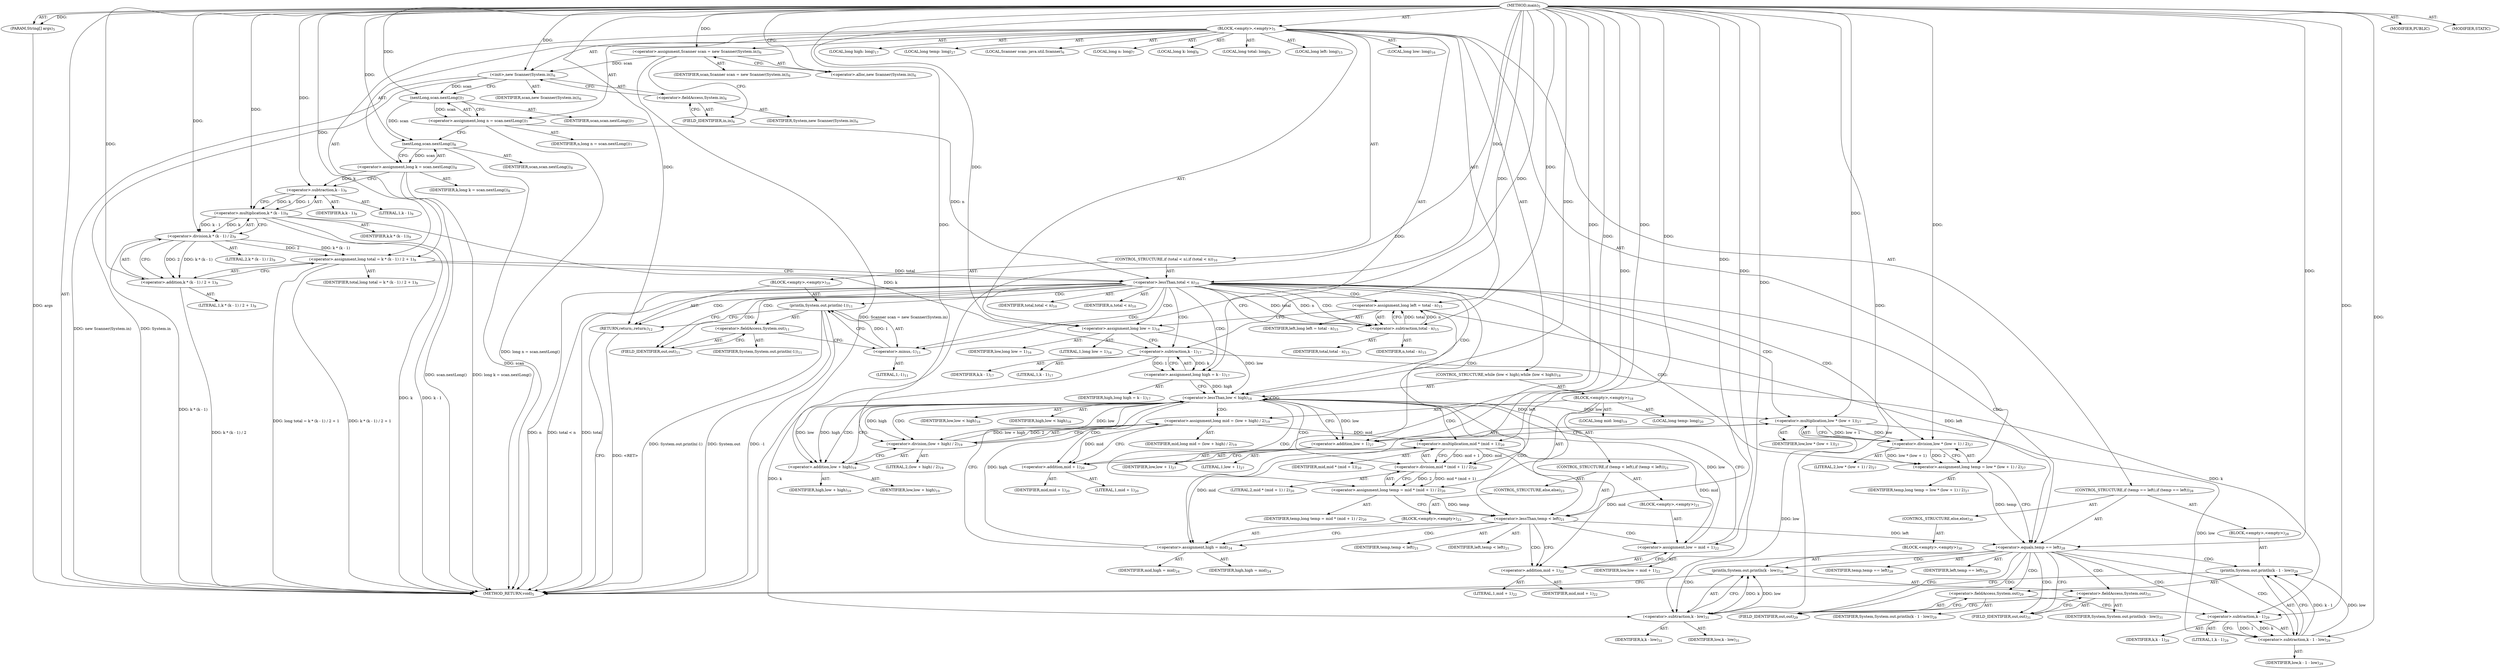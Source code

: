 digraph "main" {  
"19" [label = <(METHOD,main)<SUB>5</SUB>> ]
"20" [label = <(PARAM,String[] args)<SUB>5</SUB>> ]
"21" [label = <(BLOCK,&lt;empty&gt;,&lt;empty&gt;)<SUB>5</SUB>> ]
"4" [label = <(LOCAL,Scanner scan: java.util.Scanner)<SUB>6</SUB>> ]
"22" [label = <(&lt;operator&gt;.assignment,Scanner scan = new Scanner(System.in))<SUB>6</SUB>> ]
"23" [label = <(IDENTIFIER,scan,Scanner scan = new Scanner(System.in))<SUB>6</SUB>> ]
"24" [label = <(&lt;operator&gt;.alloc,new Scanner(System.in))<SUB>6</SUB>> ]
"25" [label = <(&lt;init&gt;,new Scanner(System.in))<SUB>6</SUB>> ]
"3" [label = <(IDENTIFIER,scan,new Scanner(System.in))<SUB>6</SUB>> ]
"26" [label = <(&lt;operator&gt;.fieldAccess,System.in)<SUB>6</SUB>> ]
"27" [label = <(IDENTIFIER,System,new Scanner(System.in))<SUB>6</SUB>> ]
"28" [label = <(FIELD_IDENTIFIER,in,in)<SUB>6</SUB>> ]
"29" [label = <(LOCAL,long n: long)<SUB>7</SUB>> ]
"30" [label = <(&lt;operator&gt;.assignment,long n = scan.nextLong())<SUB>7</SUB>> ]
"31" [label = <(IDENTIFIER,n,long n = scan.nextLong())<SUB>7</SUB>> ]
"32" [label = <(nextLong,scan.nextLong())<SUB>7</SUB>> ]
"33" [label = <(IDENTIFIER,scan,scan.nextLong())<SUB>7</SUB>> ]
"34" [label = <(LOCAL,long k: long)<SUB>8</SUB>> ]
"35" [label = <(&lt;operator&gt;.assignment,long k = scan.nextLong())<SUB>8</SUB>> ]
"36" [label = <(IDENTIFIER,k,long k = scan.nextLong())<SUB>8</SUB>> ]
"37" [label = <(nextLong,scan.nextLong())<SUB>8</SUB>> ]
"38" [label = <(IDENTIFIER,scan,scan.nextLong())<SUB>8</SUB>> ]
"39" [label = <(LOCAL,long total: long)<SUB>9</SUB>> ]
"40" [label = <(&lt;operator&gt;.assignment,long total = k * (k - 1) / 2 + 1)<SUB>9</SUB>> ]
"41" [label = <(IDENTIFIER,total,long total = k * (k - 1) / 2 + 1)<SUB>9</SUB>> ]
"42" [label = <(&lt;operator&gt;.addition,k * (k - 1) / 2 + 1)<SUB>9</SUB>> ]
"43" [label = <(&lt;operator&gt;.division,k * (k - 1) / 2)<SUB>9</SUB>> ]
"44" [label = <(&lt;operator&gt;.multiplication,k * (k - 1))<SUB>9</SUB>> ]
"45" [label = <(IDENTIFIER,k,k * (k - 1))<SUB>9</SUB>> ]
"46" [label = <(&lt;operator&gt;.subtraction,k - 1)<SUB>9</SUB>> ]
"47" [label = <(IDENTIFIER,k,k - 1)<SUB>9</SUB>> ]
"48" [label = <(LITERAL,1,k - 1)<SUB>9</SUB>> ]
"49" [label = <(LITERAL,2,k * (k - 1) / 2)<SUB>9</SUB>> ]
"50" [label = <(LITERAL,1,k * (k - 1) / 2 + 1)<SUB>9</SUB>> ]
"51" [label = <(CONTROL_STRUCTURE,if (total &lt; n),if (total &lt; n))<SUB>10</SUB>> ]
"52" [label = <(&lt;operator&gt;.lessThan,total &lt; n)<SUB>10</SUB>> ]
"53" [label = <(IDENTIFIER,total,total &lt; n)<SUB>10</SUB>> ]
"54" [label = <(IDENTIFIER,n,total &lt; n)<SUB>10</SUB>> ]
"55" [label = <(BLOCK,&lt;empty&gt;,&lt;empty&gt;)<SUB>10</SUB>> ]
"56" [label = <(println,System.out.println(-1))<SUB>11</SUB>> ]
"57" [label = <(&lt;operator&gt;.fieldAccess,System.out)<SUB>11</SUB>> ]
"58" [label = <(IDENTIFIER,System,System.out.println(-1))<SUB>11</SUB>> ]
"59" [label = <(FIELD_IDENTIFIER,out,out)<SUB>11</SUB>> ]
"60" [label = <(&lt;operator&gt;.minus,-1)<SUB>11</SUB>> ]
"61" [label = <(LITERAL,1,-1)<SUB>11</SUB>> ]
"62" [label = <(RETURN,return;,return;)<SUB>12</SUB>> ]
"63" [label = <(LOCAL,long left: long)<SUB>15</SUB>> ]
"64" [label = <(&lt;operator&gt;.assignment,long left = total - n)<SUB>15</SUB>> ]
"65" [label = <(IDENTIFIER,left,long left = total - n)<SUB>15</SUB>> ]
"66" [label = <(&lt;operator&gt;.subtraction,total - n)<SUB>15</SUB>> ]
"67" [label = <(IDENTIFIER,total,total - n)<SUB>15</SUB>> ]
"68" [label = <(IDENTIFIER,n,total - n)<SUB>15</SUB>> ]
"69" [label = <(LOCAL,long low: long)<SUB>16</SUB>> ]
"70" [label = <(&lt;operator&gt;.assignment,long low = 1)<SUB>16</SUB>> ]
"71" [label = <(IDENTIFIER,low,long low = 1)<SUB>16</SUB>> ]
"72" [label = <(LITERAL,1,long low = 1)<SUB>16</SUB>> ]
"73" [label = <(LOCAL,long high: long)<SUB>17</SUB>> ]
"74" [label = <(&lt;operator&gt;.assignment,long high = k - 1)<SUB>17</SUB>> ]
"75" [label = <(IDENTIFIER,high,long high = k - 1)<SUB>17</SUB>> ]
"76" [label = <(&lt;operator&gt;.subtraction,k - 1)<SUB>17</SUB>> ]
"77" [label = <(IDENTIFIER,k,k - 1)<SUB>17</SUB>> ]
"78" [label = <(LITERAL,1,k - 1)<SUB>17</SUB>> ]
"79" [label = <(CONTROL_STRUCTURE,while (low &lt; high),while (low &lt; high))<SUB>18</SUB>> ]
"80" [label = <(&lt;operator&gt;.lessThan,low &lt; high)<SUB>18</SUB>> ]
"81" [label = <(IDENTIFIER,low,low &lt; high)<SUB>18</SUB>> ]
"82" [label = <(IDENTIFIER,high,low &lt; high)<SUB>18</SUB>> ]
"83" [label = <(BLOCK,&lt;empty&gt;,&lt;empty&gt;)<SUB>18</SUB>> ]
"84" [label = <(LOCAL,long mid: long)<SUB>19</SUB>> ]
"85" [label = <(&lt;operator&gt;.assignment,long mid = (low + high) / 2)<SUB>19</SUB>> ]
"86" [label = <(IDENTIFIER,mid,long mid = (low + high) / 2)<SUB>19</SUB>> ]
"87" [label = <(&lt;operator&gt;.division,(low + high) / 2)<SUB>19</SUB>> ]
"88" [label = <(&lt;operator&gt;.addition,low + high)<SUB>19</SUB>> ]
"89" [label = <(IDENTIFIER,low,low + high)<SUB>19</SUB>> ]
"90" [label = <(IDENTIFIER,high,low + high)<SUB>19</SUB>> ]
"91" [label = <(LITERAL,2,(low + high) / 2)<SUB>19</SUB>> ]
"92" [label = <(LOCAL,long temp: long)<SUB>20</SUB>> ]
"93" [label = <(&lt;operator&gt;.assignment,long temp = mid * (mid + 1) / 2)<SUB>20</SUB>> ]
"94" [label = <(IDENTIFIER,temp,long temp = mid * (mid + 1) / 2)<SUB>20</SUB>> ]
"95" [label = <(&lt;operator&gt;.division,mid * (mid + 1) / 2)<SUB>20</SUB>> ]
"96" [label = <(&lt;operator&gt;.multiplication,mid * (mid + 1))<SUB>20</SUB>> ]
"97" [label = <(IDENTIFIER,mid,mid * (mid + 1))<SUB>20</SUB>> ]
"98" [label = <(&lt;operator&gt;.addition,mid + 1)<SUB>20</SUB>> ]
"99" [label = <(IDENTIFIER,mid,mid + 1)<SUB>20</SUB>> ]
"100" [label = <(LITERAL,1,mid + 1)<SUB>20</SUB>> ]
"101" [label = <(LITERAL,2,mid * (mid + 1) / 2)<SUB>20</SUB>> ]
"102" [label = <(CONTROL_STRUCTURE,if (temp &lt; left),if (temp &lt; left))<SUB>21</SUB>> ]
"103" [label = <(&lt;operator&gt;.lessThan,temp &lt; left)<SUB>21</SUB>> ]
"104" [label = <(IDENTIFIER,temp,temp &lt; left)<SUB>21</SUB>> ]
"105" [label = <(IDENTIFIER,left,temp &lt; left)<SUB>21</SUB>> ]
"106" [label = <(BLOCK,&lt;empty&gt;,&lt;empty&gt;)<SUB>21</SUB>> ]
"107" [label = <(&lt;operator&gt;.assignment,low = mid + 1)<SUB>22</SUB>> ]
"108" [label = <(IDENTIFIER,low,low = mid + 1)<SUB>22</SUB>> ]
"109" [label = <(&lt;operator&gt;.addition,mid + 1)<SUB>22</SUB>> ]
"110" [label = <(IDENTIFIER,mid,mid + 1)<SUB>22</SUB>> ]
"111" [label = <(LITERAL,1,mid + 1)<SUB>22</SUB>> ]
"112" [label = <(CONTROL_STRUCTURE,else,else)<SUB>23</SUB>> ]
"113" [label = <(BLOCK,&lt;empty&gt;,&lt;empty&gt;)<SUB>23</SUB>> ]
"114" [label = <(&lt;operator&gt;.assignment,high = mid)<SUB>24</SUB>> ]
"115" [label = <(IDENTIFIER,high,high = mid)<SUB>24</SUB>> ]
"116" [label = <(IDENTIFIER,mid,high = mid)<SUB>24</SUB>> ]
"117" [label = <(LOCAL,long temp: long)<SUB>27</SUB>> ]
"118" [label = <(&lt;operator&gt;.assignment,long temp = low * (low + 1) / 2)<SUB>27</SUB>> ]
"119" [label = <(IDENTIFIER,temp,long temp = low * (low + 1) / 2)<SUB>27</SUB>> ]
"120" [label = <(&lt;operator&gt;.division,low * (low + 1) / 2)<SUB>27</SUB>> ]
"121" [label = <(&lt;operator&gt;.multiplication,low * (low + 1))<SUB>27</SUB>> ]
"122" [label = <(IDENTIFIER,low,low * (low + 1))<SUB>27</SUB>> ]
"123" [label = <(&lt;operator&gt;.addition,low + 1)<SUB>27</SUB>> ]
"124" [label = <(IDENTIFIER,low,low + 1)<SUB>27</SUB>> ]
"125" [label = <(LITERAL,1,low + 1)<SUB>27</SUB>> ]
"126" [label = <(LITERAL,2,low * (low + 1) / 2)<SUB>27</SUB>> ]
"127" [label = <(CONTROL_STRUCTURE,if (temp == left),if (temp == left))<SUB>28</SUB>> ]
"128" [label = <(&lt;operator&gt;.equals,temp == left)<SUB>28</SUB>> ]
"129" [label = <(IDENTIFIER,temp,temp == left)<SUB>28</SUB>> ]
"130" [label = <(IDENTIFIER,left,temp == left)<SUB>28</SUB>> ]
"131" [label = <(BLOCK,&lt;empty&gt;,&lt;empty&gt;)<SUB>28</SUB>> ]
"132" [label = <(println,System.out.println(k - 1 - low))<SUB>29</SUB>> ]
"133" [label = <(&lt;operator&gt;.fieldAccess,System.out)<SUB>29</SUB>> ]
"134" [label = <(IDENTIFIER,System,System.out.println(k - 1 - low))<SUB>29</SUB>> ]
"135" [label = <(FIELD_IDENTIFIER,out,out)<SUB>29</SUB>> ]
"136" [label = <(&lt;operator&gt;.subtraction,k - 1 - low)<SUB>29</SUB>> ]
"137" [label = <(&lt;operator&gt;.subtraction,k - 1)<SUB>29</SUB>> ]
"138" [label = <(IDENTIFIER,k,k - 1)<SUB>29</SUB>> ]
"139" [label = <(LITERAL,1,k - 1)<SUB>29</SUB>> ]
"140" [label = <(IDENTIFIER,low,k - 1 - low)<SUB>29</SUB>> ]
"141" [label = <(CONTROL_STRUCTURE,else,else)<SUB>30</SUB>> ]
"142" [label = <(BLOCK,&lt;empty&gt;,&lt;empty&gt;)<SUB>30</SUB>> ]
"143" [label = <(println,System.out.println(k - low))<SUB>31</SUB>> ]
"144" [label = <(&lt;operator&gt;.fieldAccess,System.out)<SUB>31</SUB>> ]
"145" [label = <(IDENTIFIER,System,System.out.println(k - low))<SUB>31</SUB>> ]
"146" [label = <(FIELD_IDENTIFIER,out,out)<SUB>31</SUB>> ]
"147" [label = <(&lt;operator&gt;.subtraction,k - low)<SUB>31</SUB>> ]
"148" [label = <(IDENTIFIER,k,k - low)<SUB>31</SUB>> ]
"149" [label = <(IDENTIFIER,low,k - low)<SUB>31</SUB>> ]
"150" [label = <(MODIFIER,PUBLIC)> ]
"151" [label = <(MODIFIER,STATIC)> ]
"152" [label = <(METHOD_RETURN,void)<SUB>5</SUB>> ]
  "19" -> "20"  [ label = "AST: "] 
  "19" -> "21"  [ label = "AST: "] 
  "19" -> "150"  [ label = "AST: "] 
  "19" -> "151"  [ label = "AST: "] 
  "19" -> "152"  [ label = "AST: "] 
  "21" -> "4"  [ label = "AST: "] 
  "21" -> "22"  [ label = "AST: "] 
  "21" -> "25"  [ label = "AST: "] 
  "21" -> "29"  [ label = "AST: "] 
  "21" -> "30"  [ label = "AST: "] 
  "21" -> "34"  [ label = "AST: "] 
  "21" -> "35"  [ label = "AST: "] 
  "21" -> "39"  [ label = "AST: "] 
  "21" -> "40"  [ label = "AST: "] 
  "21" -> "51"  [ label = "AST: "] 
  "21" -> "63"  [ label = "AST: "] 
  "21" -> "64"  [ label = "AST: "] 
  "21" -> "69"  [ label = "AST: "] 
  "21" -> "70"  [ label = "AST: "] 
  "21" -> "73"  [ label = "AST: "] 
  "21" -> "74"  [ label = "AST: "] 
  "21" -> "79"  [ label = "AST: "] 
  "21" -> "117"  [ label = "AST: "] 
  "21" -> "118"  [ label = "AST: "] 
  "21" -> "127"  [ label = "AST: "] 
  "22" -> "23"  [ label = "AST: "] 
  "22" -> "24"  [ label = "AST: "] 
  "25" -> "3"  [ label = "AST: "] 
  "25" -> "26"  [ label = "AST: "] 
  "26" -> "27"  [ label = "AST: "] 
  "26" -> "28"  [ label = "AST: "] 
  "30" -> "31"  [ label = "AST: "] 
  "30" -> "32"  [ label = "AST: "] 
  "32" -> "33"  [ label = "AST: "] 
  "35" -> "36"  [ label = "AST: "] 
  "35" -> "37"  [ label = "AST: "] 
  "37" -> "38"  [ label = "AST: "] 
  "40" -> "41"  [ label = "AST: "] 
  "40" -> "42"  [ label = "AST: "] 
  "42" -> "43"  [ label = "AST: "] 
  "42" -> "50"  [ label = "AST: "] 
  "43" -> "44"  [ label = "AST: "] 
  "43" -> "49"  [ label = "AST: "] 
  "44" -> "45"  [ label = "AST: "] 
  "44" -> "46"  [ label = "AST: "] 
  "46" -> "47"  [ label = "AST: "] 
  "46" -> "48"  [ label = "AST: "] 
  "51" -> "52"  [ label = "AST: "] 
  "51" -> "55"  [ label = "AST: "] 
  "52" -> "53"  [ label = "AST: "] 
  "52" -> "54"  [ label = "AST: "] 
  "55" -> "56"  [ label = "AST: "] 
  "55" -> "62"  [ label = "AST: "] 
  "56" -> "57"  [ label = "AST: "] 
  "56" -> "60"  [ label = "AST: "] 
  "57" -> "58"  [ label = "AST: "] 
  "57" -> "59"  [ label = "AST: "] 
  "60" -> "61"  [ label = "AST: "] 
  "64" -> "65"  [ label = "AST: "] 
  "64" -> "66"  [ label = "AST: "] 
  "66" -> "67"  [ label = "AST: "] 
  "66" -> "68"  [ label = "AST: "] 
  "70" -> "71"  [ label = "AST: "] 
  "70" -> "72"  [ label = "AST: "] 
  "74" -> "75"  [ label = "AST: "] 
  "74" -> "76"  [ label = "AST: "] 
  "76" -> "77"  [ label = "AST: "] 
  "76" -> "78"  [ label = "AST: "] 
  "79" -> "80"  [ label = "AST: "] 
  "79" -> "83"  [ label = "AST: "] 
  "80" -> "81"  [ label = "AST: "] 
  "80" -> "82"  [ label = "AST: "] 
  "83" -> "84"  [ label = "AST: "] 
  "83" -> "85"  [ label = "AST: "] 
  "83" -> "92"  [ label = "AST: "] 
  "83" -> "93"  [ label = "AST: "] 
  "83" -> "102"  [ label = "AST: "] 
  "85" -> "86"  [ label = "AST: "] 
  "85" -> "87"  [ label = "AST: "] 
  "87" -> "88"  [ label = "AST: "] 
  "87" -> "91"  [ label = "AST: "] 
  "88" -> "89"  [ label = "AST: "] 
  "88" -> "90"  [ label = "AST: "] 
  "93" -> "94"  [ label = "AST: "] 
  "93" -> "95"  [ label = "AST: "] 
  "95" -> "96"  [ label = "AST: "] 
  "95" -> "101"  [ label = "AST: "] 
  "96" -> "97"  [ label = "AST: "] 
  "96" -> "98"  [ label = "AST: "] 
  "98" -> "99"  [ label = "AST: "] 
  "98" -> "100"  [ label = "AST: "] 
  "102" -> "103"  [ label = "AST: "] 
  "102" -> "106"  [ label = "AST: "] 
  "102" -> "112"  [ label = "AST: "] 
  "103" -> "104"  [ label = "AST: "] 
  "103" -> "105"  [ label = "AST: "] 
  "106" -> "107"  [ label = "AST: "] 
  "107" -> "108"  [ label = "AST: "] 
  "107" -> "109"  [ label = "AST: "] 
  "109" -> "110"  [ label = "AST: "] 
  "109" -> "111"  [ label = "AST: "] 
  "112" -> "113"  [ label = "AST: "] 
  "113" -> "114"  [ label = "AST: "] 
  "114" -> "115"  [ label = "AST: "] 
  "114" -> "116"  [ label = "AST: "] 
  "118" -> "119"  [ label = "AST: "] 
  "118" -> "120"  [ label = "AST: "] 
  "120" -> "121"  [ label = "AST: "] 
  "120" -> "126"  [ label = "AST: "] 
  "121" -> "122"  [ label = "AST: "] 
  "121" -> "123"  [ label = "AST: "] 
  "123" -> "124"  [ label = "AST: "] 
  "123" -> "125"  [ label = "AST: "] 
  "127" -> "128"  [ label = "AST: "] 
  "127" -> "131"  [ label = "AST: "] 
  "127" -> "141"  [ label = "AST: "] 
  "128" -> "129"  [ label = "AST: "] 
  "128" -> "130"  [ label = "AST: "] 
  "131" -> "132"  [ label = "AST: "] 
  "132" -> "133"  [ label = "AST: "] 
  "132" -> "136"  [ label = "AST: "] 
  "133" -> "134"  [ label = "AST: "] 
  "133" -> "135"  [ label = "AST: "] 
  "136" -> "137"  [ label = "AST: "] 
  "136" -> "140"  [ label = "AST: "] 
  "137" -> "138"  [ label = "AST: "] 
  "137" -> "139"  [ label = "AST: "] 
  "141" -> "142"  [ label = "AST: "] 
  "142" -> "143"  [ label = "AST: "] 
  "143" -> "144"  [ label = "AST: "] 
  "143" -> "147"  [ label = "AST: "] 
  "144" -> "145"  [ label = "AST: "] 
  "144" -> "146"  [ label = "AST: "] 
  "147" -> "148"  [ label = "AST: "] 
  "147" -> "149"  [ label = "AST: "] 
  "22" -> "28"  [ label = "CFG: "] 
  "25" -> "32"  [ label = "CFG: "] 
  "30" -> "37"  [ label = "CFG: "] 
  "35" -> "46"  [ label = "CFG: "] 
  "40" -> "52"  [ label = "CFG: "] 
  "64" -> "70"  [ label = "CFG: "] 
  "70" -> "76"  [ label = "CFG: "] 
  "74" -> "80"  [ label = "CFG: "] 
  "118" -> "128"  [ label = "CFG: "] 
  "24" -> "22"  [ label = "CFG: "] 
  "26" -> "25"  [ label = "CFG: "] 
  "32" -> "30"  [ label = "CFG: "] 
  "37" -> "35"  [ label = "CFG: "] 
  "42" -> "40"  [ label = "CFG: "] 
  "52" -> "59"  [ label = "CFG: "] 
  "52" -> "66"  [ label = "CFG: "] 
  "66" -> "64"  [ label = "CFG: "] 
  "76" -> "74"  [ label = "CFG: "] 
  "80" -> "88"  [ label = "CFG: "] 
  "80" -> "123"  [ label = "CFG: "] 
  "120" -> "118"  [ label = "CFG: "] 
  "128" -> "135"  [ label = "CFG: "] 
  "128" -> "146"  [ label = "CFG: "] 
  "28" -> "26"  [ label = "CFG: "] 
  "43" -> "42"  [ label = "CFG: "] 
  "56" -> "62"  [ label = "CFG: "] 
  "62" -> "152"  [ label = "CFG: "] 
  "85" -> "98"  [ label = "CFG: "] 
  "93" -> "103"  [ label = "CFG: "] 
  "121" -> "120"  [ label = "CFG: "] 
  "132" -> "152"  [ label = "CFG: "] 
  "44" -> "43"  [ label = "CFG: "] 
  "57" -> "60"  [ label = "CFG: "] 
  "60" -> "56"  [ label = "CFG: "] 
  "87" -> "85"  [ label = "CFG: "] 
  "95" -> "93"  [ label = "CFG: "] 
  "103" -> "109"  [ label = "CFG: "] 
  "103" -> "114"  [ label = "CFG: "] 
  "123" -> "121"  [ label = "CFG: "] 
  "133" -> "137"  [ label = "CFG: "] 
  "136" -> "132"  [ label = "CFG: "] 
  "143" -> "152"  [ label = "CFG: "] 
  "46" -> "44"  [ label = "CFG: "] 
  "59" -> "57"  [ label = "CFG: "] 
  "88" -> "87"  [ label = "CFG: "] 
  "96" -> "95"  [ label = "CFG: "] 
  "107" -> "80"  [ label = "CFG: "] 
  "135" -> "133"  [ label = "CFG: "] 
  "137" -> "136"  [ label = "CFG: "] 
  "144" -> "147"  [ label = "CFG: "] 
  "147" -> "143"  [ label = "CFG: "] 
  "98" -> "96"  [ label = "CFG: "] 
  "109" -> "107"  [ label = "CFG: "] 
  "114" -> "80"  [ label = "CFG: "] 
  "146" -> "144"  [ label = "CFG: "] 
  "19" -> "24"  [ label = "CFG: "] 
  "62" -> "152"  [ label = "DDG: &lt;RET&gt;"] 
  "20" -> "152"  [ label = "DDG: args"] 
  "22" -> "152"  [ label = "DDG: Scanner scan = new Scanner(System.in)"] 
  "25" -> "152"  [ label = "DDG: System.in"] 
  "25" -> "152"  [ label = "DDG: new Scanner(System.in)"] 
  "30" -> "152"  [ label = "DDG: long n = scan.nextLong()"] 
  "37" -> "152"  [ label = "DDG: scan"] 
  "35" -> "152"  [ label = "DDG: scan.nextLong()"] 
  "35" -> "152"  [ label = "DDG: long k = scan.nextLong()"] 
  "44" -> "152"  [ label = "DDG: k"] 
  "44" -> "152"  [ label = "DDG: k - 1"] 
  "43" -> "152"  [ label = "DDG: k * (k - 1)"] 
  "42" -> "152"  [ label = "DDG: k * (k - 1) / 2"] 
  "40" -> "152"  [ label = "DDG: k * (k - 1) / 2 + 1"] 
  "40" -> "152"  [ label = "DDG: long total = k * (k - 1) / 2 + 1"] 
  "52" -> "152"  [ label = "DDG: total"] 
  "52" -> "152"  [ label = "DDG: n"] 
  "52" -> "152"  [ label = "DDG: total &lt; n"] 
  "56" -> "152"  [ label = "DDG: System.out"] 
  "56" -> "152"  [ label = "DDG: -1"] 
  "56" -> "152"  [ label = "DDG: System.out.println(-1)"] 
  "19" -> "20"  [ label = "DDG: "] 
  "19" -> "22"  [ label = "DDG: "] 
  "32" -> "30"  [ label = "DDG: scan"] 
  "37" -> "35"  [ label = "DDG: scan"] 
  "43" -> "40"  [ label = "DDG: k * (k - 1)"] 
  "43" -> "40"  [ label = "DDG: 2"] 
  "19" -> "40"  [ label = "DDG: "] 
  "66" -> "64"  [ label = "DDG: total"] 
  "66" -> "64"  [ label = "DDG: n"] 
  "19" -> "70"  [ label = "DDG: "] 
  "76" -> "74"  [ label = "DDG: k"] 
  "76" -> "74"  [ label = "DDG: 1"] 
  "120" -> "118"  [ label = "DDG: low * (low + 1)"] 
  "120" -> "118"  [ label = "DDG: 2"] 
  "22" -> "25"  [ label = "DDG: scan"] 
  "19" -> "25"  [ label = "DDG: "] 
  "25" -> "32"  [ label = "DDG: scan"] 
  "19" -> "32"  [ label = "DDG: "] 
  "32" -> "37"  [ label = "DDG: scan"] 
  "19" -> "37"  [ label = "DDG: "] 
  "43" -> "42"  [ label = "DDG: k * (k - 1)"] 
  "43" -> "42"  [ label = "DDG: 2"] 
  "19" -> "42"  [ label = "DDG: "] 
  "40" -> "52"  [ label = "DDG: total"] 
  "19" -> "52"  [ label = "DDG: "] 
  "30" -> "52"  [ label = "DDG: n"] 
  "19" -> "62"  [ label = "DDG: "] 
  "52" -> "66"  [ label = "DDG: total"] 
  "19" -> "66"  [ label = "DDG: "] 
  "52" -> "66"  [ label = "DDG: n"] 
  "44" -> "76"  [ label = "DDG: k"] 
  "19" -> "76"  [ label = "DDG: "] 
  "70" -> "80"  [ label = "DDG: low"] 
  "107" -> "80"  [ label = "DDG: low"] 
  "19" -> "80"  [ label = "DDG: "] 
  "74" -> "80"  [ label = "DDG: high"] 
  "114" -> "80"  [ label = "DDG: high"] 
  "87" -> "85"  [ label = "DDG: low + high"] 
  "87" -> "85"  [ label = "DDG: 2"] 
  "95" -> "93"  [ label = "DDG: mid * (mid + 1)"] 
  "95" -> "93"  [ label = "DDG: 2"] 
  "121" -> "120"  [ label = "DDG: low"] 
  "121" -> "120"  [ label = "DDG: low + 1"] 
  "19" -> "120"  [ label = "DDG: "] 
  "118" -> "128"  [ label = "DDG: temp"] 
  "19" -> "128"  [ label = "DDG: "] 
  "64" -> "128"  [ label = "DDG: left"] 
  "103" -> "128"  [ label = "DDG: left"] 
  "44" -> "43"  [ label = "DDG: k"] 
  "44" -> "43"  [ label = "DDG: k - 1"] 
  "19" -> "43"  [ label = "DDG: "] 
  "60" -> "56"  [ label = "DDG: 1"] 
  "19" -> "121"  [ label = "DDG: "] 
  "80" -> "121"  [ label = "DDG: low"] 
  "136" -> "132"  [ label = "DDG: k - 1"] 
  "136" -> "132"  [ label = "DDG: low"] 
  "46" -> "44"  [ label = "DDG: k"] 
  "19" -> "44"  [ label = "DDG: "] 
  "46" -> "44"  [ label = "DDG: 1"] 
  "19" -> "60"  [ label = "DDG: "] 
  "80" -> "87"  [ label = "DDG: low"] 
  "19" -> "87"  [ label = "DDG: "] 
  "80" -> "87"  [ label = "DDG: high"] 
  "96" -> "95"  [ label = "DDG: mid"] 
  "96" -> "95"  [ label = "DDG: mid + 1"] 
  "19" -> "95"  [ label = "DDG: "] 
  "93" -> "103"  [ label = "DDG: temp"] 
  "19" -> "103"  [ label = "DDG: "] 
  "64" -> "103"  [ label = "DDG: left"] 
  "96" -> "107"  [ label = "DDG: mid"] 
  "19" -> "107"  [ label = "DDG: "] 
  "80" -> "123"  [ label = "DDG: low"] 
  "19" -> "123"  [ label = "DDG: "] 
  "137" -> "136"  [ label = "DDG: k"] 
  "137" -> "136"  [ label = "DDG: 1"] 
  "121" -> "136"  [ label = "DDG: low"] 
  "19" -> "136"  [ label = "DDG: "] 
  "147" -> "143"  [ label = "DDG: k"] 
  "147" -> "143"  [ label = "DDG: low"] 
  "35" -> "46"  [ label = "DDG: k"] 
  "19" -> "46"  [ label = "DDG: "] 
  "80" -> "88"  [ label = "DDG: low"] 
  "19" -> "88"  [ label = "DDG: "] 
  "80" -> "88"  [ label = "DDG: high"] 
  "19" -> "96"  [ label = "DDG: "] 
  "85" -> "96"  [ label = "DDG: mid"] 
  "96" -> "114"  [ label = "DDG: mid"] 
  "19" -> "114"  [ label = "DDG: "] 
  "76" -> "137"  [ label = "DDG: k"] 
  "19" -> "137"  [ label = "DDG: "] 
  "76" -> "147"  [ label = "DDG: k"] 
  "19" -> "147"  [ label = "DDG: "] 
  "121" -> "147"  [ label = "DDG: low"] 
  "85" -> "98"  [ label = "DDG: mid"] 
  "19" -> "98"  [ label = "DDG: "] 
  "96" -> "109"  [ label = "DDG: mid"] 
  "19" -> "109"  [ label = "DDG: "] 
  "52" -> "60"  [ label = "CDG: "] 
  "52" -> "64"  [ label = "CDG: "] 
  "52" -> "57"  [ label = "CDG: "] 
  "52" -> "66"  [ label = "CDG: "] 
  "52" -> "120"  [ label = "CDG: "] 
  "52" -> "128"  [ label = "CDG: "] 
  "52" -> "56"  [ label = "CDG: "] 
  "52" -> "74"  [ label = "CDG: "] 
  "52" -> "121"  [ label = "CDG: "] 
  "52" -> "123"  [ label = "CDG: "] 
  "52" -> "76"  [ label = "CDG: "] 
  "52" -> "59"  [ label = "CDG: "] 
  "52" -> "80"  [ label = "CDG: "] 
  "52" -> "118"  [ label = "CDG: "] 
  "52" -> "70"  [ label = "CDG: "] 
  "52" -> "62"  [ label = "CDG: "] 
  "80" -> "96"  [ label = "CDG: "] 
  "80" -> "98"  [ label = "CDG: "] 
  "80" -> "85"  [ label = "CDG: "] 
  "80" -> "103"  [ label = "CDG: "] 
  "80" -> "95"  [ label = "CDG: "] 
  "80" -> "87"  [ label = "CDG: "] 
  "80" -> "93"  [ label = "CDG: "] 
  "80" -> "80"  [ label = "CDG: "] 
  "80" -> "88"  [ label = "CDG: "] 
  "128" -> "136"  [ label = "CDG: "] 
  "128" -> "146"  [ label = "CDG: "] 
  "128" -> "132"  [ label = "CDG: "] 
  "128" -> "144"  [ label = "CDG: "] 
  "128" -> "143"  [ label = "CDG: "] 
  "128" -> "137"  [ label = "CDG: "] 
  "128" -> "147"  [ label = "CDG: "] 
  "128" -> "135"  [ label = "CDG: "] 
  "128" -> "133"  [ label = "CDG: "] 
  "103" -> "107"  [ label = "CDG: "] 
  "103" -> "114"  [ label = "CDG: "] 
  "103" -> "109"  [ label = "CDG: "] 
}
